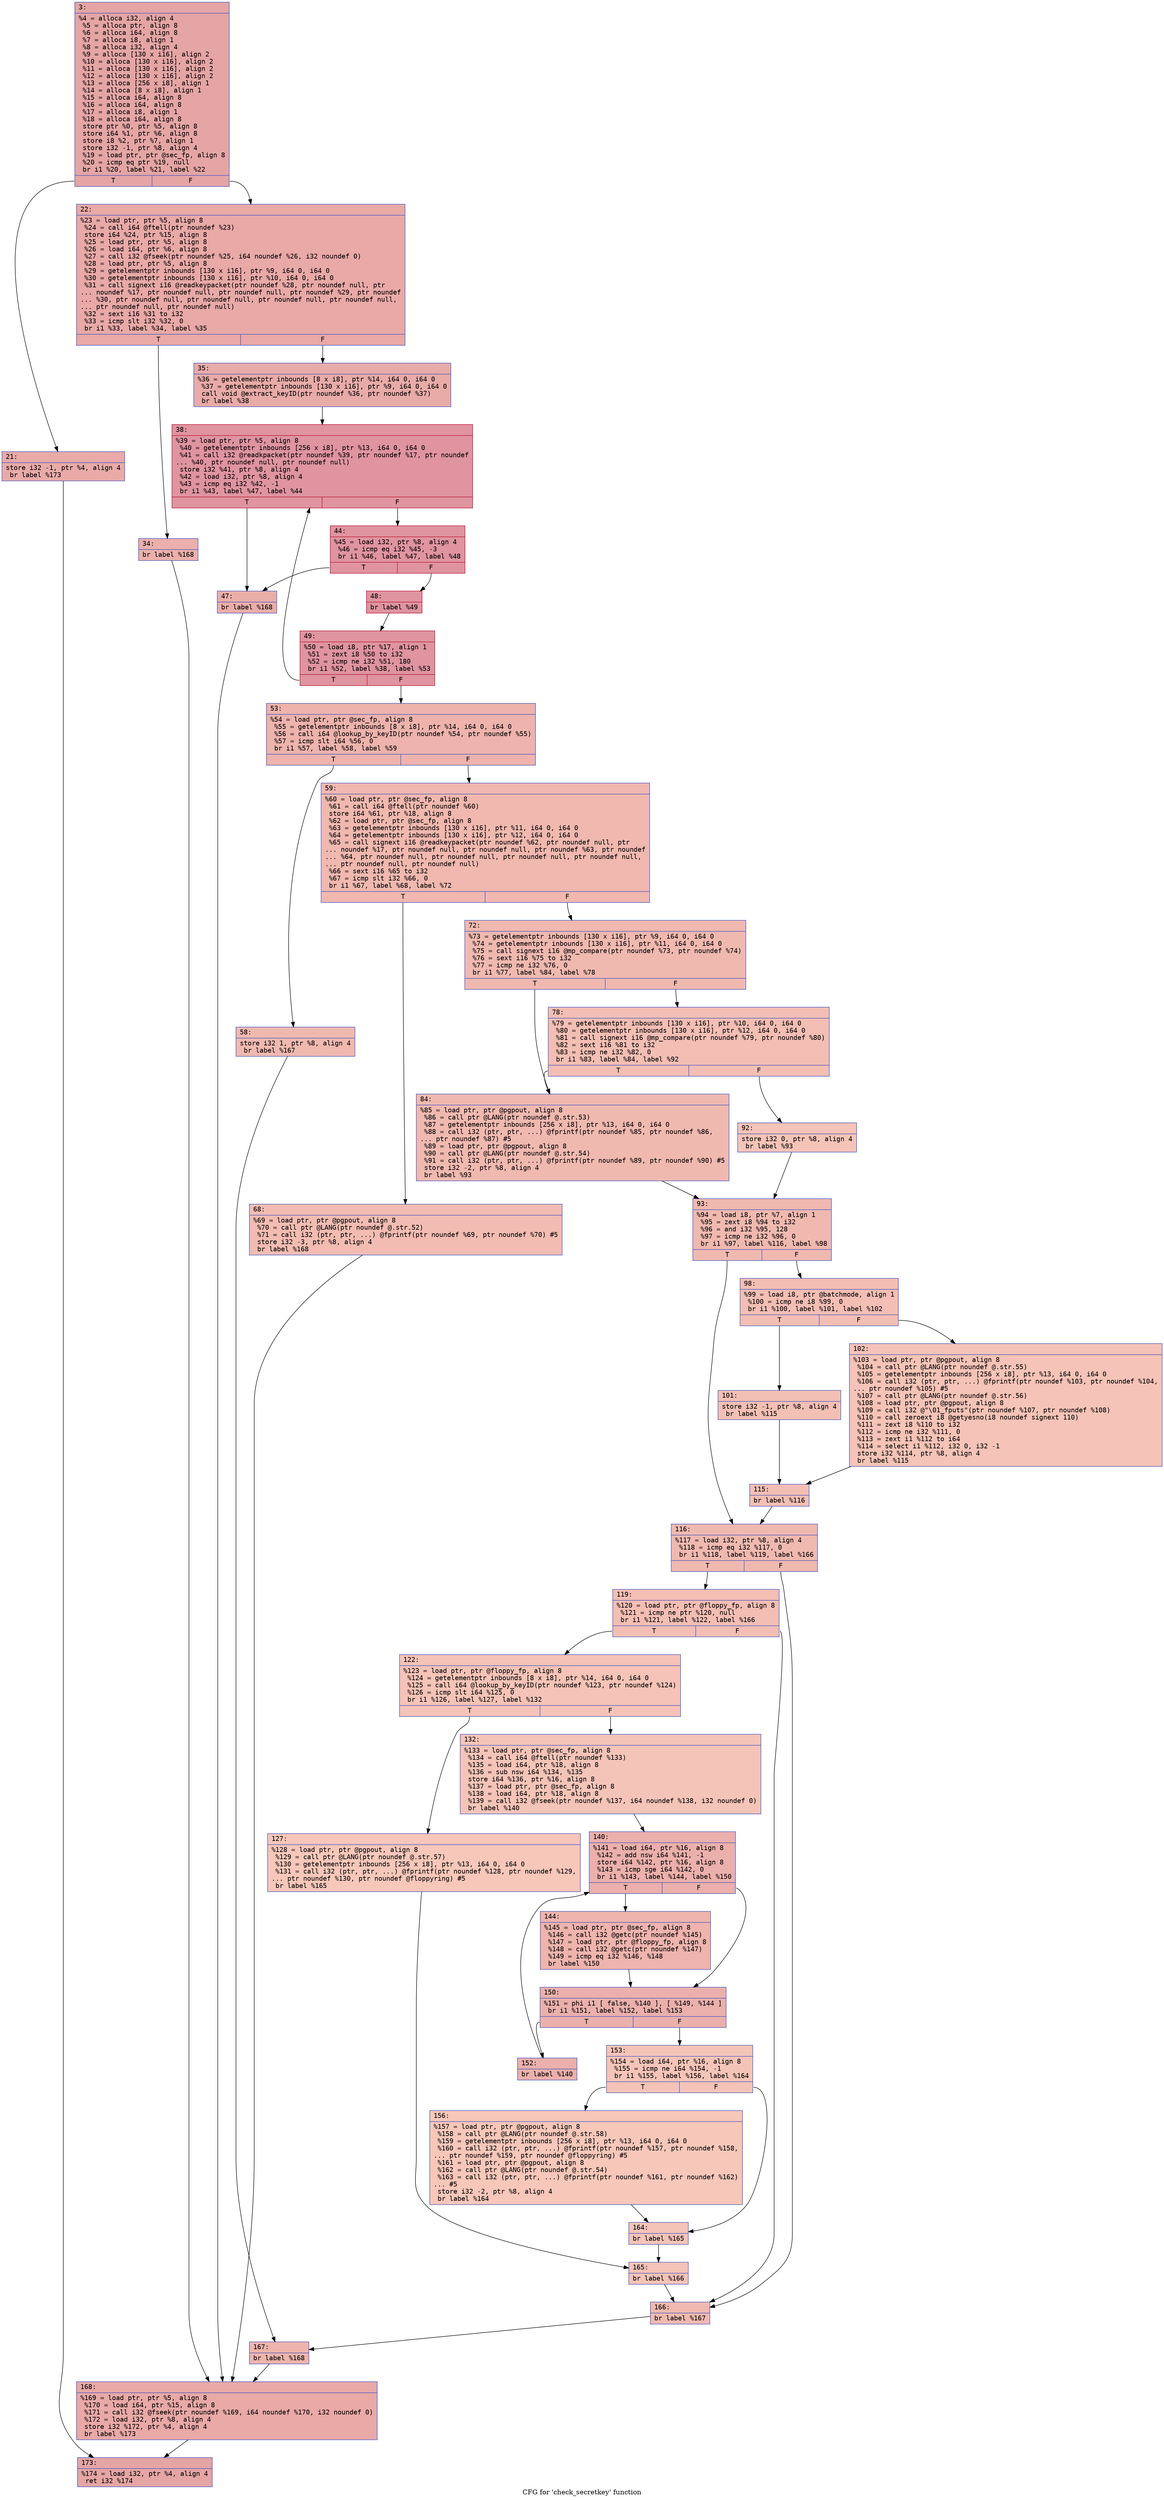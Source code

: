 digraph "CFG for 'check_secretkey' function" {
	label="CFG for 'check_secretkey' function";

	Node0x600003b038e0 [shape=record,color="#3d50c3ff", style=filled, fillcolor="#c5333470" fontname="Courier",label="{3:\l|  %4 = alloca i32, align 4\l  %5 = alloca ptr, align 8\l  %6 = alloca i64, align 8\l  %7 = alloca i8, align 1\l  %8 = alloca i32, align 4\l  %9 = alloca [130 x i16], align 2\l  %10 = alloca [130 x i16], align 2\l  %11 = alloca [130 x i16], align 2\l  %12 = alloca [130 x i16], align 2\l  %13 = alloca [256 x i8], align 1\l  %14 = alloca [8 x i8], align 1\l  %15 = alloca i64, align 8\l  %16 = alloca i64, align 8\l  %17 = alloca i8, align 1\l  %18 = alloca i64, align 8\l  store ptr %0, ptr %5, align 8\l  store i64 %1, ptr %6, align 8\l  store i8 %2, ptr %7, align 1\l  store i32 -1, ptr %8, align 4\l  %19 = load ptr, ptr @sec_fp, align 8\l  %20 = icmp eq ptr %19, null\l  br i1 %20, label %21, label %22\l|{<s0>T|<s1>F}}"];
	Node0x600003b038e0:s0 -> Node0x600003b03930[tooltip="3 -> 21\nProbability 37.50%" ];
	Node0x600003b038e0:s1 -> Node0x600003b03980[tooltip="3 -> 22\nProbability 62.50%" ];
	Node0x600003b03930 [shape=record,color="#3d50c3ff", style=filled, fillcolor="#cc403a70" fontname="Courier",label="{21:\l|  store i32 -1, ptr %4, align 4\l  br label %173\l}"];
	Node0x600003b03930 -> Node0x600003b0c550[tooltip="21 -> 173\nProbability 100.00%" ];
	Node0x600003b03980 [shape=record,color="#3d50c3ff", style=filled, fillcolor="#ca3b3770" fontname="Courier",label="{22:\l|  %23 = load ptr, ptr %5, align 8\l  %24 = call i64 @ftell(ptr noundef %23)\l  store i64 %24, ptr %15, align 8\l  %25 = load ptr, ptr %5, align 8\l  %26 = load i64, ptr %6, align 8\l  %27 = call i32 @fseek(ptr noundef %25, i64 noundef %26, i32 noundef 0)\l  %28 = load ptr, ptr %5, align 8\l  %29 = getelementptr inbounds [130 x i16], ptr %9, i64 0, i64 0\l  %30 = getelementptr inbounds [130 x i16], ptr %10, i64 0, i64 0\l  %31 = call signext i16 @readkeypacket(ptr noundef %28, ptr noundef null, ptr\l... noundef %17, ptr noundef null, ptr noundef null, ptr noundef %29, ptr noundef\l... %30, ptr noundef null, ptr noundef null, ptr noundef null, ptr noundef null,\l... ptr noundef null, ptr noundef null)\l  %32 = sext i16 %31 to i32\l  %33 = icmp slt i32 %32, 0\l  br i1 %33, label %34, label %35\l|{<s0>T|<s1>F}}"];
	Node0x600003b03980:s0 -> Node0x600003b039d0[tooltip="22 -> 34\nProbability 37.50%" ];
	Node0x600003b03980:s1 -> Node0x600003b03a20[tooltip="22 -> 35\nProbability 62.50%" ];
	Node0x600003b039d0 [shape=record,color="#3d50c3ff", style=filled, fillcolor="#d24b4070" fontname="Courier",label="{34:\l|  br label %168\l}"];
	Node0x600003b039d0 -> Node0x600003b0c500[tooltip="34 -> 168\nProbability 100.00%" ];
	Node0x600003b03a20 [shape=record,color="#3d50c3ff", style=filled, fillcolor="#cc403a70" fontname="Courier",label="{35:\l|  %36 = getelementptr inbounds [8 x i8], ptr %14, i64 0, i64 0\l  %37 = getelementptr inbounds [130 x i16], ptr %9, i64 0, i64 0\l  call void @extract_keyID(ptr noundef %36, ptr noundef %37)\l  br label %38\l}"];
	Node0x600003b03a20 -> Node0x600003b03a70[tooltip="35 -> 38\nProbability 100.00%" ];
	Node0x600003b03a70 [shape=record,color="#b70d28ff", style=filled, fillcolor="#b70d2870" fontname="Courier",label="{38:\l|  %39 = load ptr, ptr %5, align 8\l  %40 = getelementptr inbounds [256 x i8], ptr %13, i64 0, i64 0\l  %41 = call i32 @readkpacket(ptr noundef %39, ptr noundef %17, ptr noundef\l... %40, ptr noundef null, ptr noundef null)\l  store i32 %41, ptr %8, align 4\l  %42 = load i32, ptr %8, align 4\l  %43 = icmp eq i32 %42, -1\l  br i1 %43, label %47, label %44\l|{<s0>T|<s1>F}}"];
	Node0x600003b03a70:s0 -> Node0x600003b03b10[tooltip="38 -> 47\nProbability 3.12%" ];
	Node0x600003b03a70:s1 -> Node0x600003b03ac0[tooltip="38 -> 44\nProbability 96.88%" ];
	Node0x600003b03ac0 [shape=record,color="#b70d28ff", style=filled, fillcolor="#b70d2870" fontname="Courier",label="{44:\l|  %45 = load i32, ptr %8, align 4\l  %46 = icmp eq i32 %45, -3\l  br i1 %46, label %47, label %48\l|{<s0>T|<s1>F}}"];
	Node0x600003b03ac0:s0 -> Node0x600003b03b10[tooltip="44 -> 47\nProbability 3.12%" ];
	Node0x600003b03ac0:s1 -> Node0x600003b03b60[tooltip="44 -> 48\nProbability 96.88%" ];
	Node0x600003b03b10 [shape=record,color="#3d50c3ff", style=filled, fillcolor="#d0473d70" fontname="Courier",label="{47:\l|  br label %168\l}"];
	Node0x600003b03b10 -> Node0x600003b0c500[tooltip="47 -> 168\nProbability 100.00%" ];
	Node0x600003b03b60 [shape=record,color="#b70d28ff", style=filled, fillcolor="#b70d2870" fontname="Courier",label="{48:\l|  br label %49\l}"];
	Node0x600003b03b60 -> Node0x600003b03bb0[tooltip="48 -> 49\nProbability 100.00%" ];
	Node0x600003b03bb0 [shape=record,color="#b70d28ff", style=filled, fillcolor="#b70d2870" fontname="Courier",label="{49:\l|  %50 = load i8, ptr %17, align 1\l  %51 = zext i8 %50 to i32\l  %52 = icmp ne i32 %51, 180\l  br i1 %52, label %38, label %53\l|{<s0>T|<s1>F}}"];
	Node0x600003b03bb0:s0 -> Node0x600003b03a70[tooltip="49 -> 38\nProbability 96.88%" ];
	Node0x600003b03bb0:s1 -> Node0x600003b03c00[tooltip="49 -> 53\nProbability 3.12%" ];
	Node0x600003b03c00 [shape=record,color="#3d50c3ff", style=filled, fillcolor="#d6524470" fontname="Courier",label="{53:\l|  %54 = load ptr, ptr @sec_fp, align 8\l  %55 = getelementptr inbounds [8 x i8], ptr %14, i64 0, i64 0\l  %56 = call i64 @lookup_by_keyID(ptr noundef %54, ptr noundef %55)\l  %57 = icmp slt i64 %56, 0\l  br i1 %57, label %58, label %59\l|{<s0>T|<s1>F}}"];
	Node0x600003b03c00:s0 -> Node0x600003b03c50[tooltip="53 -> 58\nProbability 37.50%" ];
	Node0x600003b03c00:s1 -> Node0x600003b03ca0[tooltip="53 -> 59\nProbability 62.50%" ];
	Node0x600003b03c50 [shape=record,color="#3d50c3ff", style=filled, fillcolor="#de614d70" fontname="Courier",label="{58:\l|  store i32 1, ptr %8, align 4\l  br label %167\l}"];
	Node0x600003b03c50 -> Node0x600003b0c4b0[tooltip="58 -> 167\nProbability 100.00%" ];
	Node0x600003b03ca0 [shape=record,color="#3d50c3ff", style=filled, fillcolor="#dc5d4a70" fontname="Courier",label="{59:\l|  %60 = load ptr, ptr @sec_fp, align 8\l  %61 = call i64 @ftell(ptr noundef %60)\l  store i64 %61, ptr %18, align 8\l  %62 = load ptr, ptr @sec_fp, align 8\l  %63 = getelementptr inbounds [130 x i16], ptr %11, i64 0, i64 0\l  %64 = getelementptr inbounds [130 x i16], ptr %12, i64 0, i64 0\l  %65 = call signext i16 @readkeypacket(ptr noundef %62, ptr noundef null, ptr\l... noundef %17, ptr noundef null, ptr noundef null, ptr noundef %63, ptr noundef\l... %64, ptr noundef null, ptr noundef null, ptr noundef null, ptr noundef null,\l... ptr noundef null, ptr noundef null)\l  %66 = sext i16 %65 to i32\l  %67 = icmp slt i32 %66, 0\l  br i1 %67, label %68, label %72\l|{<s0>T|<s1>F}}"];
	Node0x600003b03ca0:s0 -> Node0x600003b03cf0[tooltip="59 -> 68\nProbability 37.50%" ];
	Node0x600003b03ca0:s1 -> Node0x600003b03d40[tooltip="59 -> 72\nProbability 62.50%" ];
	Node0x600003b03cf0 [shape=record,color="#3d50c3ff", style=filled, fillcolor="#e1675170" fontname="Courier",label="{68:\l|  %69 = load ptr, ptr @pgpout, align 8\l  %70 = call ptr @LANG(ptr noundef @.str.52)\l  %71 = call i32 (ptr, ptr, ...) @fprintf(ptr noundef %69, ptr noundef %70) #5\l  store i32 -3, ptr %8, align 4\l  br label %168\l}"];
	Node0x600003b03cf0 -> Node0x600003b0c500[tooltip="68 -> 168\nProbability 100.00%" ];
	Node0x600003b03d40 [shape=record,color="#3d50c3ff", style=filled, fillcolor="#de614d70" fontname="Courier",label="{72:\l|  %73 = getelementptr inbounds [130 x i16], ptr %9, i64 0, i64 0\l  %74 = getelementptr inbounds [130 x i16], ptr %11, i64 0, i64 0\l  %75 = call signext i16 @mp_compare(ptr noundef %73, ptr noundef %74)\l  %76 = sext i16 %75 to i32\l  %77 = icmp ne i32 %76, 0\l  br i1 %77, label %84, label %78\l|{<s0>T|<s1>F}}"];
	Node0x600003b03d40:s0 -> Node0x600003b03de0[tooltip="72 -> 84\nProbability 62.50%" ];
	Node0x600003b03d40:s1 -> Node0x600003b03d90[tooltip="72 -> 78\nProbability 37.50%" ];
	Node0x600003b03d90 [shape=record,color="#3d50c3ff", style=filled, fillcolor="#e36c5570" fontname="Courier",label="{78:\l|  %79 = getelementptr inbounds [130 x i16], ptr %10, i64 0, i64 0\l  %80 = getelementptr inbounds [130 x i16], ptr %12, i64 0, i64 0\l  %81 = call signext i16 @mp_compare(ptr noundef %79, ptr noundef %80)\l  %82 = sext i16 %81 to i32\l  %83 = icmp ne i32 %82, 0\l  br i1 %83, label %84, label %92\l|{<s0>T|<s1>F}}"];
	Node0x600003b03d90:s0 -> Node0x600003b03de0[tooltip="78 -> 84\nProbability 62.50%" ];
	Node0x600003b03d90:s1 -> Node0x600003b03e30[tooltip="78 -> 92\nProbability 37.50%" ];
	Node0x600003b03de0 [shape=record,color="#3d50c3ff", style=filled, fillcolor="#de614d70" fontname="Courier",label="{84:\l|  %85 = load ptr, ptr @pgpout, align 8\l  %86 = call ptr @LANG(ptr noundef @.str.53)\l  %87 = getelementptr inbounds [256 x i8], ptr %13, i64 0, i64 0\l  %88 = call i32 (ptr, ptr, ...) @fprintf(ptr noundef %85, ptr noundef %86,\l... ptr noundef %87) #5\l  %89 = load ptr, ptr @pgpout, align 8\l  %90 = call ptr @LANG(ptr noundef @.str.54)\l  %91 = call i32 (ptr, ptr, ...) @fprintf(ptr noundef %89, ptr noundef %90) #5\l  store i32 -2, ptr %8, align 4\l  br label %93\l}"];
	Node0x600003b03de0 -> Node0x600003b03e80[tooltip="84 -> 93\nProbability 100.00%" ];
	Node0x600003b03e30 [shape=record,color="#3d50c3ff", style=filled, fillcolor="#e97a5f70" fontname="Courier",label="{92:\l|  store i32 0, ptr %8, align 4\l  br label %93\l}"];
	Node0x600003b03e30 -> Node0x600003b03e80[tooltip="92 -> 93\nProbability 100.00%" ];
	Node0x600003b03e80 [shape=record,color="#3d50c3ff", style=filled, fillcolor="#de614d70" fontname="Courier",label="{93:\l|  %94 = load i8, ptr %7, align 1\l  %95 = zext i8 %94 to i32\l  %96 = and i32 %95, 128\l  %97 = icmp ne i32 %96, 0\l  br i1 %97, label %116, label %98\l|{<s0>T|<s1>F}}"];
	Node0x600003b03e80:s0 -> Node0x600003b0c050[tooltip="93 -> 116\nProbability 50.00%" ];
	Node0x600003b03e80:s1 -> Node0x600003b03ed0[tooltip="93 -> 98\nProbability 50.00%" ];
	Node0x600003b03ed0 [shape=record,color="#3d50c3ff", style=filled, fillcolor="#e36c5570" fontname="Courier",label="{98:\l|  %99 = load i8, ptr @batchmode, align 1\l  %100 = icmp ne i8 %99, 0\l  br i1 %100, label %101, label %102\l|{<s0>T|<s1>F}}"];
	Node0x600003b03ed0:s0 -> Node0x600003b03f20[tooltip="98 -> 101\nProbability 62.50%" ];
	Node0x600003b03ed0:s1 -> Node0x600003b03f70[tooltip="98 -> 102\nProbability 37.50%" ];
	Node0x600003b03f20 [shape=record,color="#3d50c3ff", style=filled, fillcolor="#e5705870" fontname="Courier",label="{101:\l|  store i32 -1, ptr %8, align 4\l  br label %115\l}"];
	Node0x600003b03f20 -> Node0x600003b0c000[tooltip="101 -> 115\nProbability 100.00%" ];
	Node0x600003b03f70 [shape=record,color="#3d50c3ff", style=filled, fillcolor="#e8765c70" fontname="Courier",label="{102:\l|  %103 = load ptr, ptr @pgpout, align 8\l  %104 = call ptr @LANG(ptr noundef @.str.55)\l  %105 = getelementptr inbounds [256 x i8], ptr %13, i64 0, i64 0\l  %106 = call i32 (ptr, ptr, ...) @fprintf(ptr noundef %103, ptr noundef %104,\l... ptr noundef %105) #5\l  %107 = call ptr @LANG(ptr noundef @.str.56)\l  %108 = load ptr, ptr @pgpout, align 8\l  %109 = call i32 @\"\\01_fputs\"(ptr noundef %107, ptr noundef %108)\l  %110 = call zeroext i8 @getyesno(i8 noundef signext 110)\l  %111 = zext i8 %110 to i32\l  %112 = icmp ne i32 %111, 0\l  %113 = zext i1 %112 to i64\l  %114 = select i1 %112, i32 0, i32 -1\l  store i32 %114, ptr %8, align 4\l  br label %115\l}"];
	Node0x600003b03f70 -> Node0x600003b0c000[tooltip="102 -> 115\nProbability 100.00%" ];
	Node0x600003b0c000 [shape=record,color="#3d50c3ff", style=filled, fillcolor="#e36c5570" fontname="Courier",label="{115:\l|  br label %116\l}"];
	Node0x600003b0c000 -> Node0x600003b0c050[tooltip="115 -> 116\nProbability 100.00%" ];
	Node0x600003b0c050 [shape=record,color="#3d50c3ff", style=filled, fillcolor="#de614d70" fontname="Courier",label="{116:\l|  %117 = load i32, ptr %8, align 4\l  %118 = icmp eq i32 %117, 0\l  br i1 %118, label %119, label %166\l|{<s0>T|<s1>F}}"];
	Node0x600003b0c050:s0 -> Node0x600003b0c0a0[tooltip="116 -> 119\nProbability 37.50%" ];
	Node0x600003b0c050:s1 -> Node0x600003b0c460[tooltip="116 -> 166\nProbability 62.50%" ];
	Node0x600003b0c0a0 [shape=record,color="#3d50c3ff", style=filled, fillcolor="#e36c5570" fontname="Courier",label="{119:\l|  %120 = load ptr, ptr @floppy_fp, align 8\l  %121 = icmp ne ptr %120, null\l  br i1 %121, label %122, label %166\l|{<s0>T|<s1>F}}"];
	Node0x600003b0c0a0:s0 -> Node0x600003b0c0f0[tooltip="119 -> 122\nProbability 62.50%" ];
	Node0x600003b0c0a0:s1 -> Node0x600003b0c460[tooltip="119 -> 166\nProbability 37.50%" ];
	Node0x600003b0c0f0 [shape=record,color="#3d50c3ff", style=filled, fillcolor="#e8765c70" fontname="Courier",label="{122:\l|  %123 = load ptr, ptr @floppy_fp, align 8\l  %124 = getelementptr inbounds [8 x i8], ptr %14, i64 0, i64 0\l  %125 = call i64 @lookup_by_keyID(ptr noundef %123, ptr noundef %124)\l  %126 = icmp slt i64 %125, 0\l  br i1 %126, label %127, label %132\l|{<s0>T|<s1>F}}"];
	Node0x600003b0c0f0:s0 -> Node0x600003b0c140[tooltip="122 -> 127\nProbability 37.50%" ];
	Node0x600003b0c0f0:s1 -> Node0x600003b0c190[tooltip="122 -> 132\nProbability 62.50%" ];
	Node0x600003b0c140 [shape=record,color="#3d50c3ff", style=filled, fillcolor="#ec7f6370" fontname="Courier",label="{127:\l|  %128 = load ptr, ptr @pgpout, align 8\l  %129 = call ptr @LANG(ptr noundef @.str.57)\l  %130 = getelementptr inbounds [256 x i8], ptr %13, i64 0, i64 0\l  %131 = call i32 (ptr, ptr, ...) @fprintf(ptr noundef %128, ptr noundef %129,\l... ptr noundef %130, ptr noundef @floppyring) #5\l  br label %165\l}"];
	Node0x600003b0c140 -> Node0x600003b0c410[tooltip="127 -> 165\nProbability 100.00%" ];
	Node0x600003b0c190 [shape=record,color="#3d50c3ff", style=filled, fillcolor="#e97a5f70" fontname="Courier",label="{132:\l|  %133 = load ptr, ptr @sec_fp, align 8\l  %134 = call i64 @ftell(ptr noundef %133)\l  %135 = load i64, ptr %18, align 8\l  %136 = sub nsw i64 %134, %135\l  store i64 %136, ptr %16, align 8\l  %137 = load ptr, ptr @sec_fp, align 8\l  %138 = load i64, ptr %18, align 8\l  %139 = call i32 @fseek(ptr noundef %137, i64 noundef %138, i32 noundef 0)\l  br label %140\l}"];
	Node0x600003b0c190 -> Node0x600003b0c1e0[tooltip="132 -> 140\nProbability 100.00%" ];
	Node0x600003b0c1e0 [shape=record,color="#3d50c3ff", style=filled, fillcolor="#d24b4070" fontname="Courier",label="{140:\l|  %141 = load i64, ptr %16, align 8\l  %142 = add nsw i64 %141, -1\l  store i64 %142, ptr %16, align 8\l  %143 = icmp sge i64 %142, 0\l  br i1 %143, label %144, label %150\l|{<s0>T|<s1>F}}"];
	Node0x600003b0c1e0:s0 -> Node0x600003b0c230[tooltip="140 -> 144\nProbability 50.00%" ];
	Node0x600003b0c1e0:s1 -> Node0x600003b0c280[tooltip="140 -> 150\nProbability 50.00%" ];
	Node0x600003b0c230 [shape=record,color="#3d50c3ff", style=filled, fillcolor="#d8564670" fontname="Courier",label="{144:\l|  %145 = load ptr, ptr @sec_fp, align 8\l  %146 = call i32 @getc(ptr noundef %145)\l  %147 = load ptr, ptr @floppy_fp, align 8\l  %148 = call i32 @getc(ptr noundef %147)\l  %149 = icmp eq i32 %146, %148\l  br label %150\l}"];
	Node0x600003b0c230 -> Node0x600003b0c280[tooltip="144 -> 150\nProbability 100.00%" ];
	Node0x600003b0c280 [shape=record,color="#3d50c3ff", style=filled, fillcolor="#d24b4070" fontname="Courier",label="{150:\l|  %151 = phi i1 [ false, %140 ], [ %149, %144 ]\l  br i1 %151, label %152, label %153\l|{<s0>T|<s1>F}}"];
	Node0x600003b0c280:s0 -> Node0x600003b0c2d0[tooltip="150 -> 152\nProbability 96.88%" ];
	Node0x600003b0c280:s1 -> Node0x600003b0c320[tooltip="150 -> 153\nProbability 3.12%" ];
	Node0x600003b0c2d0 [shape=record,color="#3d50c3ff", style=filled, fillcolor="#d24b4070" fontname="Courier",label="{152:\l|  br label %140\l}"];
	Node0x600003b0c2d0 -> Node0x600003b0c1e0[tooltip="152 -> 140\nProbability 100.00%" ];
	Node0x600003b0c320 [shape=record,color="#3d50c3ff", style=filled, fillcolor="#e97a5f70" fontname="Courier",label="{153:\l|  %154 = load i64, ptr %16, align 8\l  %155 = icmp ne i64 %154, -1\l  br i1 %155, label %156, label %164\l|{<s0>T|<s1>F}}"];
	Node0x600003b0c320:s0 -> Node0x600003b0c370[tooltip="153 -> 156\nProbability 62.50%" ];
	Node0x600003b0c320:s1 -> Node0x600003b0c3c0[tooltip="153 -> 164\nProbability 37.50%" ];
	Node0x600003b0c370 [shape=record,color="#3d50c3ff", style=filled, fillcolor="#ec7f6370" fontname="Courier",label="{156:\l|  %157 = load ptr, ptr @pgpout, align 8\l  %158 = call ptr @LANG(ptr noundef @.str.58)\l  %159 = getelementptr inbounds [256 x i8], ptr %13, i64 0, i64 0\l  %160 = call i32 (ptr, ptr, ...) @fprintf(ptr noundef %157, ptr noundef %158,\l... ptr noundef %159, ptr noundef @floppyring) #5\l  %161 = load ptr, ptr @pgpout, align 8\l  %162 = call ptr @LANG(ptr noundef @.str.54)\l  %163 = call i32 (ptr, ptr, ...) @fprintf(ptr noundef %161, ptr noundef %162)\l... #5\l  store i32 -2, ptr %8, align 4\l  br label %164\l}"];
	Node0x600003b0c370 -> Node0x600003b0c3c0[tooltip="156 -> 164\nProbability 100.00%" ];
	Node0x600003b0c3c0 [shape=record,color="#3d50c3ff", style=filled, fillcolor="#e97a5f70" fontname="Courier",label="{164:\l|  br label %165\l}"];
	Node0x600003b0c3c0 -> Node0x600003b0c410[tooltip="164 -> 165\nProbability 100.00%" ];
	Node0x600003b0c410 [shape=record,color="#3d50c3ff", style=filled, fillcolor="#e8765c70" fontname="Courier",label="{165:\l|  br label %166\l}"];
	Node0x600003b0c410 -> Node0x600003b0c460[tooltip="165 -> 166\nProbability 100.00%" ];
	Node0x600003b0c460 [shape=record,color="#3d50c3ff", style=filled, fillcolor="#de614d70" fontname="Courier",label="{166:\l|  br label %167\l}"];
	Node0x600003b0c460 -> Node0x600003b0c4b0[tooltip="166 -> 167\nProbability 100.00%" ];
	Node0x600003b0c4b0 [shape=record,color="#3d50c3ff", style=filled, fillcolor="#d8564670" fontname="Courier",label="{167:\l|  br label %168\l}"];
	Node0x600003b0c4b0 -> Node0x600003b0c500[tooltip="167 -> 168\nProbability 100.00%" ];
	Node0x600003b0c500 [shape=record,color="#3d50c3ff", style=filled, fillcolor="#ca3b3770" fontname="Courier",label="{168:\l|  %169 = load ptr, ptr %5, align 8\l  %170 = load i64, ptr %15, align 8\l  %171 = call i32 @fseek(ptr noundef %169, i64 noundef %170, i32 noundef 0)\l  %172 = load i32, ptr %8, align 4\l  store i32 %172, ptr %4, align 4\l  br label %173\l}"];
	Node0x600003b0c500 -> Node0x600003b0c550[tooltip="168 -> 173\nProbability 100.00%" ];
	Node0x600003b0c550 [shape=record,color="#3d50c3ff", style=filled, fillcolor="#c5333470" fontname="Courier",label="{173:\l|  %174 = load i32, ptr %4, align 4\l  ret i32 %174\l}"];
}
